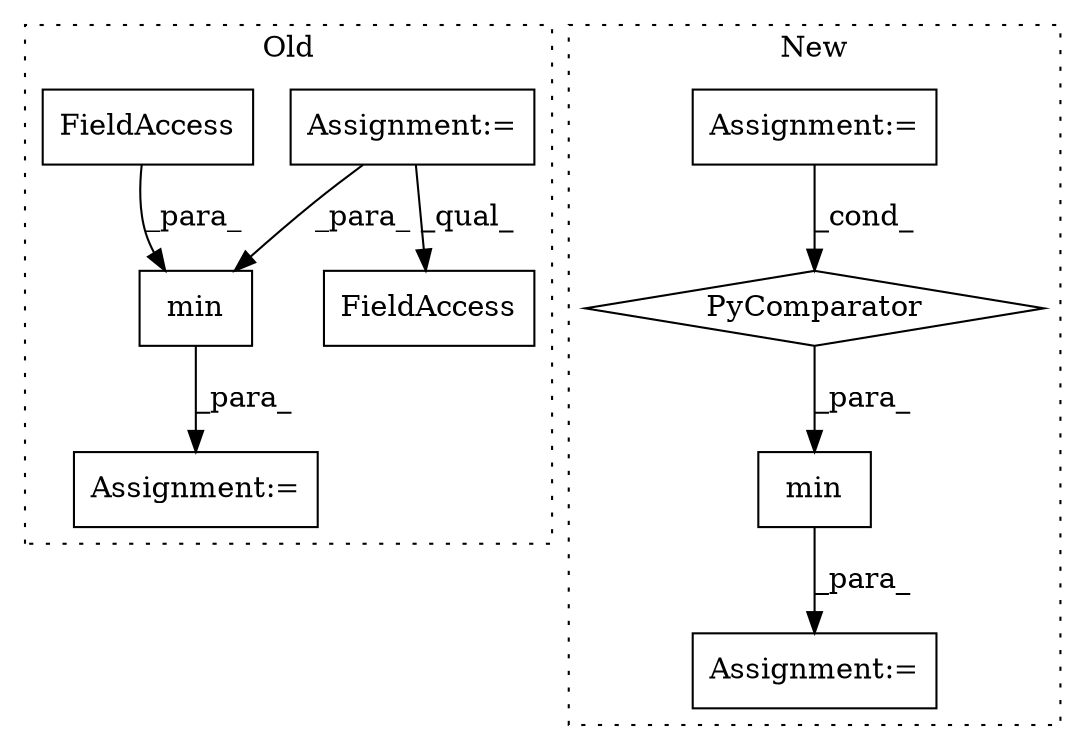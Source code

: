 digraph G {
subgraph cluster0 {
1 [label="min" a="32" s="3839,3872" l="4,1" shape="box"];
5 [label="Assignment:=" a="7" s="3838" l="1" shape="box"];
6 [label="Assignment:=" a="7" s="3664" l="1" shape="box"];
8 [label="FieldAccess" a="22" s="3733" l="20" shape="box"];
9 [label="FieldAccess" a="22" s="3858" l="14" shape="box"];
label = "Old";
style="dotted";
}
subgraph cluster1 {
2 [label="min" a="32" s="4421,4543" l="15,-5" shape="box"];
3 [label="Assignment:=" a="7" s="4420" l="1" shape="box"];
4 [label="Assignment:=" a="7" s="4510" l="25" shape="box"];
7 [label="PyComparator" a="113" s="4510" l="25" shape="diamond"];
label = "New";
style="dotted";
}
1 -> 5 [label="_para_"];
2 -> 3 [label="_para_"];
4 -> 7 [label="_cond_"];
6 -> 1 [label="_para_"];
6 -> 8 [label="_qual_"];
7 -> 2 [label="_para_"];
9 -> 1 [label="_para_"];
}